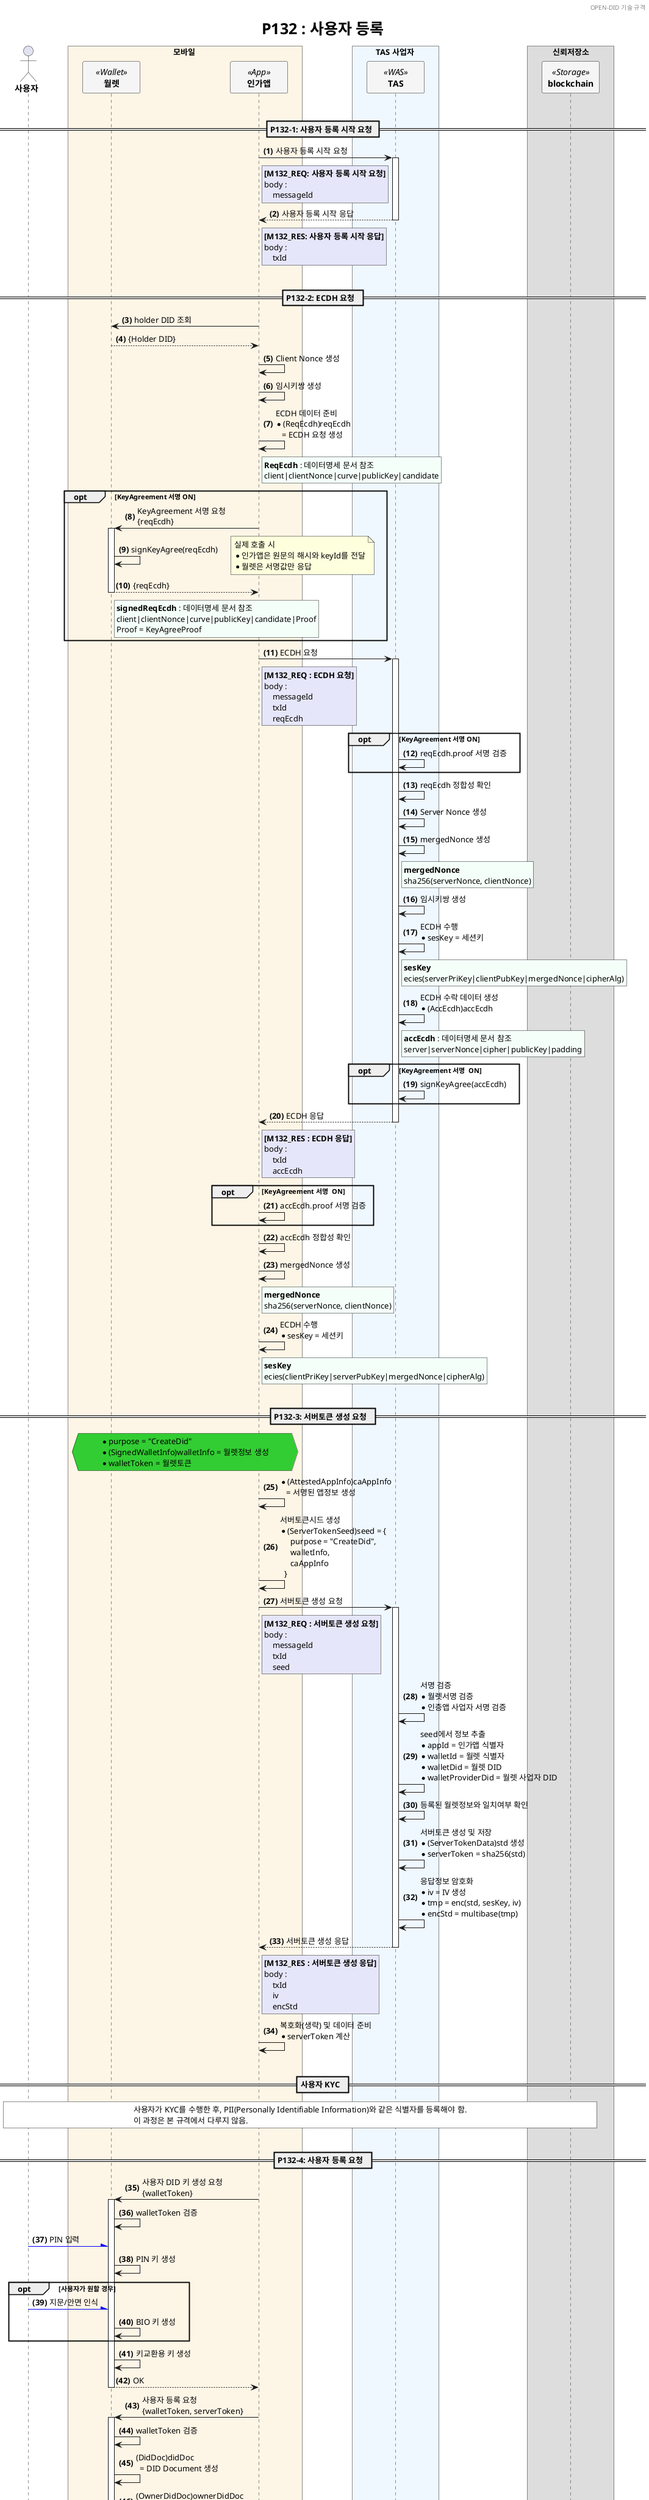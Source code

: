 @startuml P131_user_register_ko

'- - - - - - - - - - - - - - - - - - - - - - - - - - - - - - - - - - - - - - - - - - - - - - - - - - - - - - - - - - -
' 설정
'- - - - - - - - - - - - - - - - - - - - - - - - - - - - - - - - - - - - - - - - - - - - - - - - - - - - - - - - - - -
'=== Header and Footer ===
header OPEN-DID 기술 규격
footer
  	Page %page% of %lastpage% at %date("yyyy-MM-dd hh:mm:ss")
end footer

'=== 제목 ===
title
	<size:25>P132 : 사용자 등록</size>
end title

'=== 옵션 ===
autonumber "<b>(#)</b>"

'=== Panticipants ===
skinparam ParticipantPadding 20
skinparam BoxPadding 20
skinparam MaxMessageSize 500
skinparam MinClassWidth 80

actor "**사용자**" as USER

box 모바일 #OldLace
    participant "**월렛**" as WALLET <<Wallet>> #WhiteSmoke
    participant "**인가앱**" as CA <<App>> #WhiteSmoke    
end box

box TAS 사업자 #AliceBlue
    participant "**TAS**" as TAS <<WAS>> #WhiteSmoke
end box

box 신뢰저장소
    participant "**blockchain**" as BC <<Storage>> #WhiteSmoke
end box 

'- - - - - - - - - - - - - - - - - - - - - - - - - - - - - - - - - - - - - - - - - - - - - - - - - - - - - - - - - - -
' 상수
'- - - - - - - - - - - - - - - - - - - - - - - - - - - - - - - - - - - - - - - - - - - - - - - - - - - - - - - - - - -
!$refdoc = "별도 문서 참조"
!$doc = "데이터명세 문서 참조"

'- - - - - - - - - - - - - - - - - - - - - - - - - - - - - - - - - - - - - - - - - - - - - - - - - - - - - - - - - - -
' 내용
'- - - - - - - - - - - - - - - - - - - - - - - - - - - - - - - - - - - - - - - - - - - - - - - - - - - - - - - - - - -
|||

== P132-1: 사용자 등록 시작 요청 ==
CA -> TAS++: 사용자 등록 시작 요청
rnote right of CA #Lavender        
    **[M132_REQ: 사용자 등록 시작 요청]**
    body : 
        messageId
end note

return 사용자 등록 시작 응답
rnote right of CA #Lavender        
    **[M132_RES: 사용자 등록 시작 응답]**
    body : 
        txId
end note

|||
== P132-2: ECDH 요청  ==
CA -> WALLET: holder DID 조회

return {Holder DID}
CA -> CA: Client Nonce 생성
CA -> CA: 임시키쌍 생성
CA -> CA: ECDH 데이터 준비\
            \n* (ReqEcdh)reqEcdh\
            \n   = ECDH 요청 생성

rnote right of CA #MintCream
    **ReqEcdh** : $doc
    client|clientNonce|curve|publicKey|candidate
end note

opt KeyAgreement 서명 ON
    CA -> WALLET ++: KeyAgreement 서명 요청\n{reqEcdh}
        WALLET -> WALLET: signKeyAgree(reqEcdh)
        note right
            실제 호출 시
            * 인가앱은 원문의 해시와 keyId를 전달
            * 월렛은 서명값만 응답
        end note
    return {reqEcdh}
    rnote right of WALLET #MintCream
        **signedReqEcdh** : $doc
        client|clientNonce|curve|publicKey|candidate|Proof
        Proof = KeyAgreeProof
    end note
end



CA -> TAS++ : ECDH 요청
rnote right of CA #Lavender
    **[M132_REQ : ECDH 요청]**
    body : 
        messageId
        txId
        reqEcdh
end note

    opt KeyAgreement 서명 ON
        TAS -> TAS: reqEcdh.proof 서명 검증
    end

    TAS -> TAS : reqEcdh 정합성 확인
    TAS -> TAS : Server Nonce 생성
    TAS -> TAS : mergedNonce 생성
    rnote right of TAS #MintCream
        **mergedNonce**
        sha256(serverNonce, clientNonce)
    end note
    TAS -> TAS: 임시키쌍 생성

    TAS -> TAS: ECDH 수행\
                \n* sesKey = 세션키\

    rnote right of TAS #MintCream
        **sesKey**
        ecies(serverPriKey|clientPubKey|mergedNonce|cipherAlg)
    end note
    TAS -> TAS: ECDH 수락 데이터 생성\
                \n* (AccEcdh)accEcdh
    rnote right of TAS #MintCream
        **accEcdh** : $doc
        server|serverNonce|cipher|publicKey|padding
    end note
    opt KeyAgreement 서명  ON
        TAS -> TAS: signKeyAgree(accEcdh)
    end

return ECDH 응답
rnote right of CA #Lavender
    **[M132_RES : ECDH 응답]**
    body : 
        txId
        accEcdh
end note

opt KeyAgreement 서명  ON
    CA -> CA: accEcdh.proof 서명 검증
end
CA -> CA : accEcdh 정합성 확인
CA -> CA : mergedNonce 생성
rnote right of CA #MintCream
    **mergedNonce**
    sha256(serverNonce, clientNonce)
end note
CA -> CA: ECDH 수행\n* sesKey = 세션키

rnote right of CA #MintCream
    **sesKey**
    ecies(clientPriKey|serverPubKey|mergedNonce|cipherAlg)
end note

|||
== P132-3: 서버토큰 생성 요청  ==
hnote over CA, WALLET #LimeGreen
    * purpose = "CreateDid"
    * (SignedWalletInfo)walletInfo = 월렛정보 생성
    * walletToken = 월렛토큰
end hnote

CA -> CA: * (AttestedAppInfo)caAppInfo\
        \n   = 서명된 앱정보 생성

CA -> CA: 서버토큰시드 생성\
        \n* (ServerTokenSeed)seed = {\
        \n     purpose = "CreateDid",\
        \n     walletInfo,\
        \n     caAppInfo\
        \n  }

CA -> TAS++ : 서버토큰 생성 요청
rnote right of CA #Lavender
    **[M132_REQ : 서버토큰 생성 요청]**
    body : 
        messageId
        txId
        seed
end note

    TAS -> TAS: 서명 검증\
            \n* 월렛서명 검증\
            \n* 인증앱 사업자 서명 검증

    TAS -> TAS: seed에서 정보 추출\
            \n* appId = 인가앱 식별자\
            \n* walletId = 월렛 식별자\
            \n* walletDid = 월렛 DID\
            \n* walletProviderDid = 월렛 사업자 DID

    TAS -> TAS: 등록된 월렛정보와 일치여부 확인

    TAS -> TAS: 서버토큰 생성 및 저장\
            \n* (ServerTokenData)std 생성\
            \n* serverToken = sha256(std)

    TAS -> TAS: 응답정보 암호화\
            \n* iv = IV 생성\
            \n* tmp = enc(std, sesKey, iv)\
            \n* encStd = multibase(tmp)


return 서버토큰 생성 응답
rnote right of CA #Lavender
    **[M132_RES : 서버토큰 생성 응답]**
    body : 
        txId
        iv
        encStd
end note

CA -> CA: 복호화(생략) 및 데이터 준비\
        \n* serverToken 계산

|||
== 사용자 KYC  ==
rnote across #white
    사용자가 KYC를 수행한 후, PII(Personally Identifiable Information)와 같은 식별자를 등록해야 함.
    이 과정은 본 규격에서 다루지 않음. 
end note

|||
== P132-4: 사용자 등록 요청  ==

CA -> WALLET ++: 사용자 DID 키 생성 요청\n{walletToken}
    WALLET -> WALLET: walletToken 검증

    USER -[#Blue]\ WALLET: PIN 입력
    WALLET -> WALLET: PIN 키 생성

    opt 사용자가 원할 경우
        USER -[#Blue]\ WALLET: 지문/안면 인식
        WALLET -> WALLET: BIO 키 생성
    end

    WALLET -> WALLET: 키교환용 키 생성
return OK

CA -> WALLET ++: 사용자 등록 요청\n{walletToken, serverToken}
    WALLET -> WALLET: walletToken 검증

    WALLET -> WALLET: (DidDoc)didDoc \
            \n  = DID Document 생성
    WALLET -> WALLET: (OwnerDidDoc)ownerDidDoc\
            \n  = 개별키서명(didDoc)
    WALLET -> WALLET: (SignedDidDoc)sgdDidDoc = {\
            \n   onwerDidDoc,\
            \n   wallet = 월렛 정보,\
            \n   nonce = nonce 생성\
            \n }
    WALLET -> WALLET: 월렛 서명\
            \n* signAssert(sgdDidDoc)

    WALLET -> TAS ++: 사용자 등록 요청
    rnote right of WALLET #Lavender
        **[M132_REQ : 사용자 등록 요청]**
        body:
            messageId
            txId
            serverToken
            signedDidDoc
    end note
        TAS -> TAS: serverToken 검증

        TAS -> TAS: 서명 검증\
            \n* 월렛 서명 검증\
            \n* 개별키 서명 검증
        
        TAS -> TAS: (InvokedDidDoc)invDidDoc = {\
            \n   didDoc,\
            \n   controller = TAS 정보,\
            \n   nonce = nonce 생성\
            \n }

        TAS -> TAS: Controller 서명\
            \n* signInvoke(invDidDoc)

        TAS -> BC ++: DID 등록 요청\n{invDidDoc}
            BC -> BC: Controller\n서명 검증
            BC -> BC: 등록
        return OK

        TAS -> TAS: 사용자 매핑정보 DB 저장\
                \n* pii (개인식별번호)\
                \n* holderDid (사용자 DID)\
                \n* walletId (월렛 식별자)\
                \n* appId (인가앱 식별자)
        return 사용자 등록 응답
        rnote right of WALLET #Lavender
            **[M132_REQ : 사용자 등록 응답]**
            body:
                txId
        end note
return OK


|||
== P132-5: 사용자 등록 완료  ==
CA -> TAS++: 사용자 등록 완료 요청
rnote right of CA #Lavender        
    **[M132_REQ: 사용자 등록 완료 요청]**
    body:
        messageId
        txId
        serverToken
end note

    TAS -> TAS: serverToken 검증
    TAS -> TAS: 세션정보 삭제 및 거래종료

return 사용자 등록 완료 응답
rnote right of CA #Lavender        
    **[M132_RES: 사용자 등록 완료 응답]**
    body:
        txId
end note

|||
|||
@enduml

